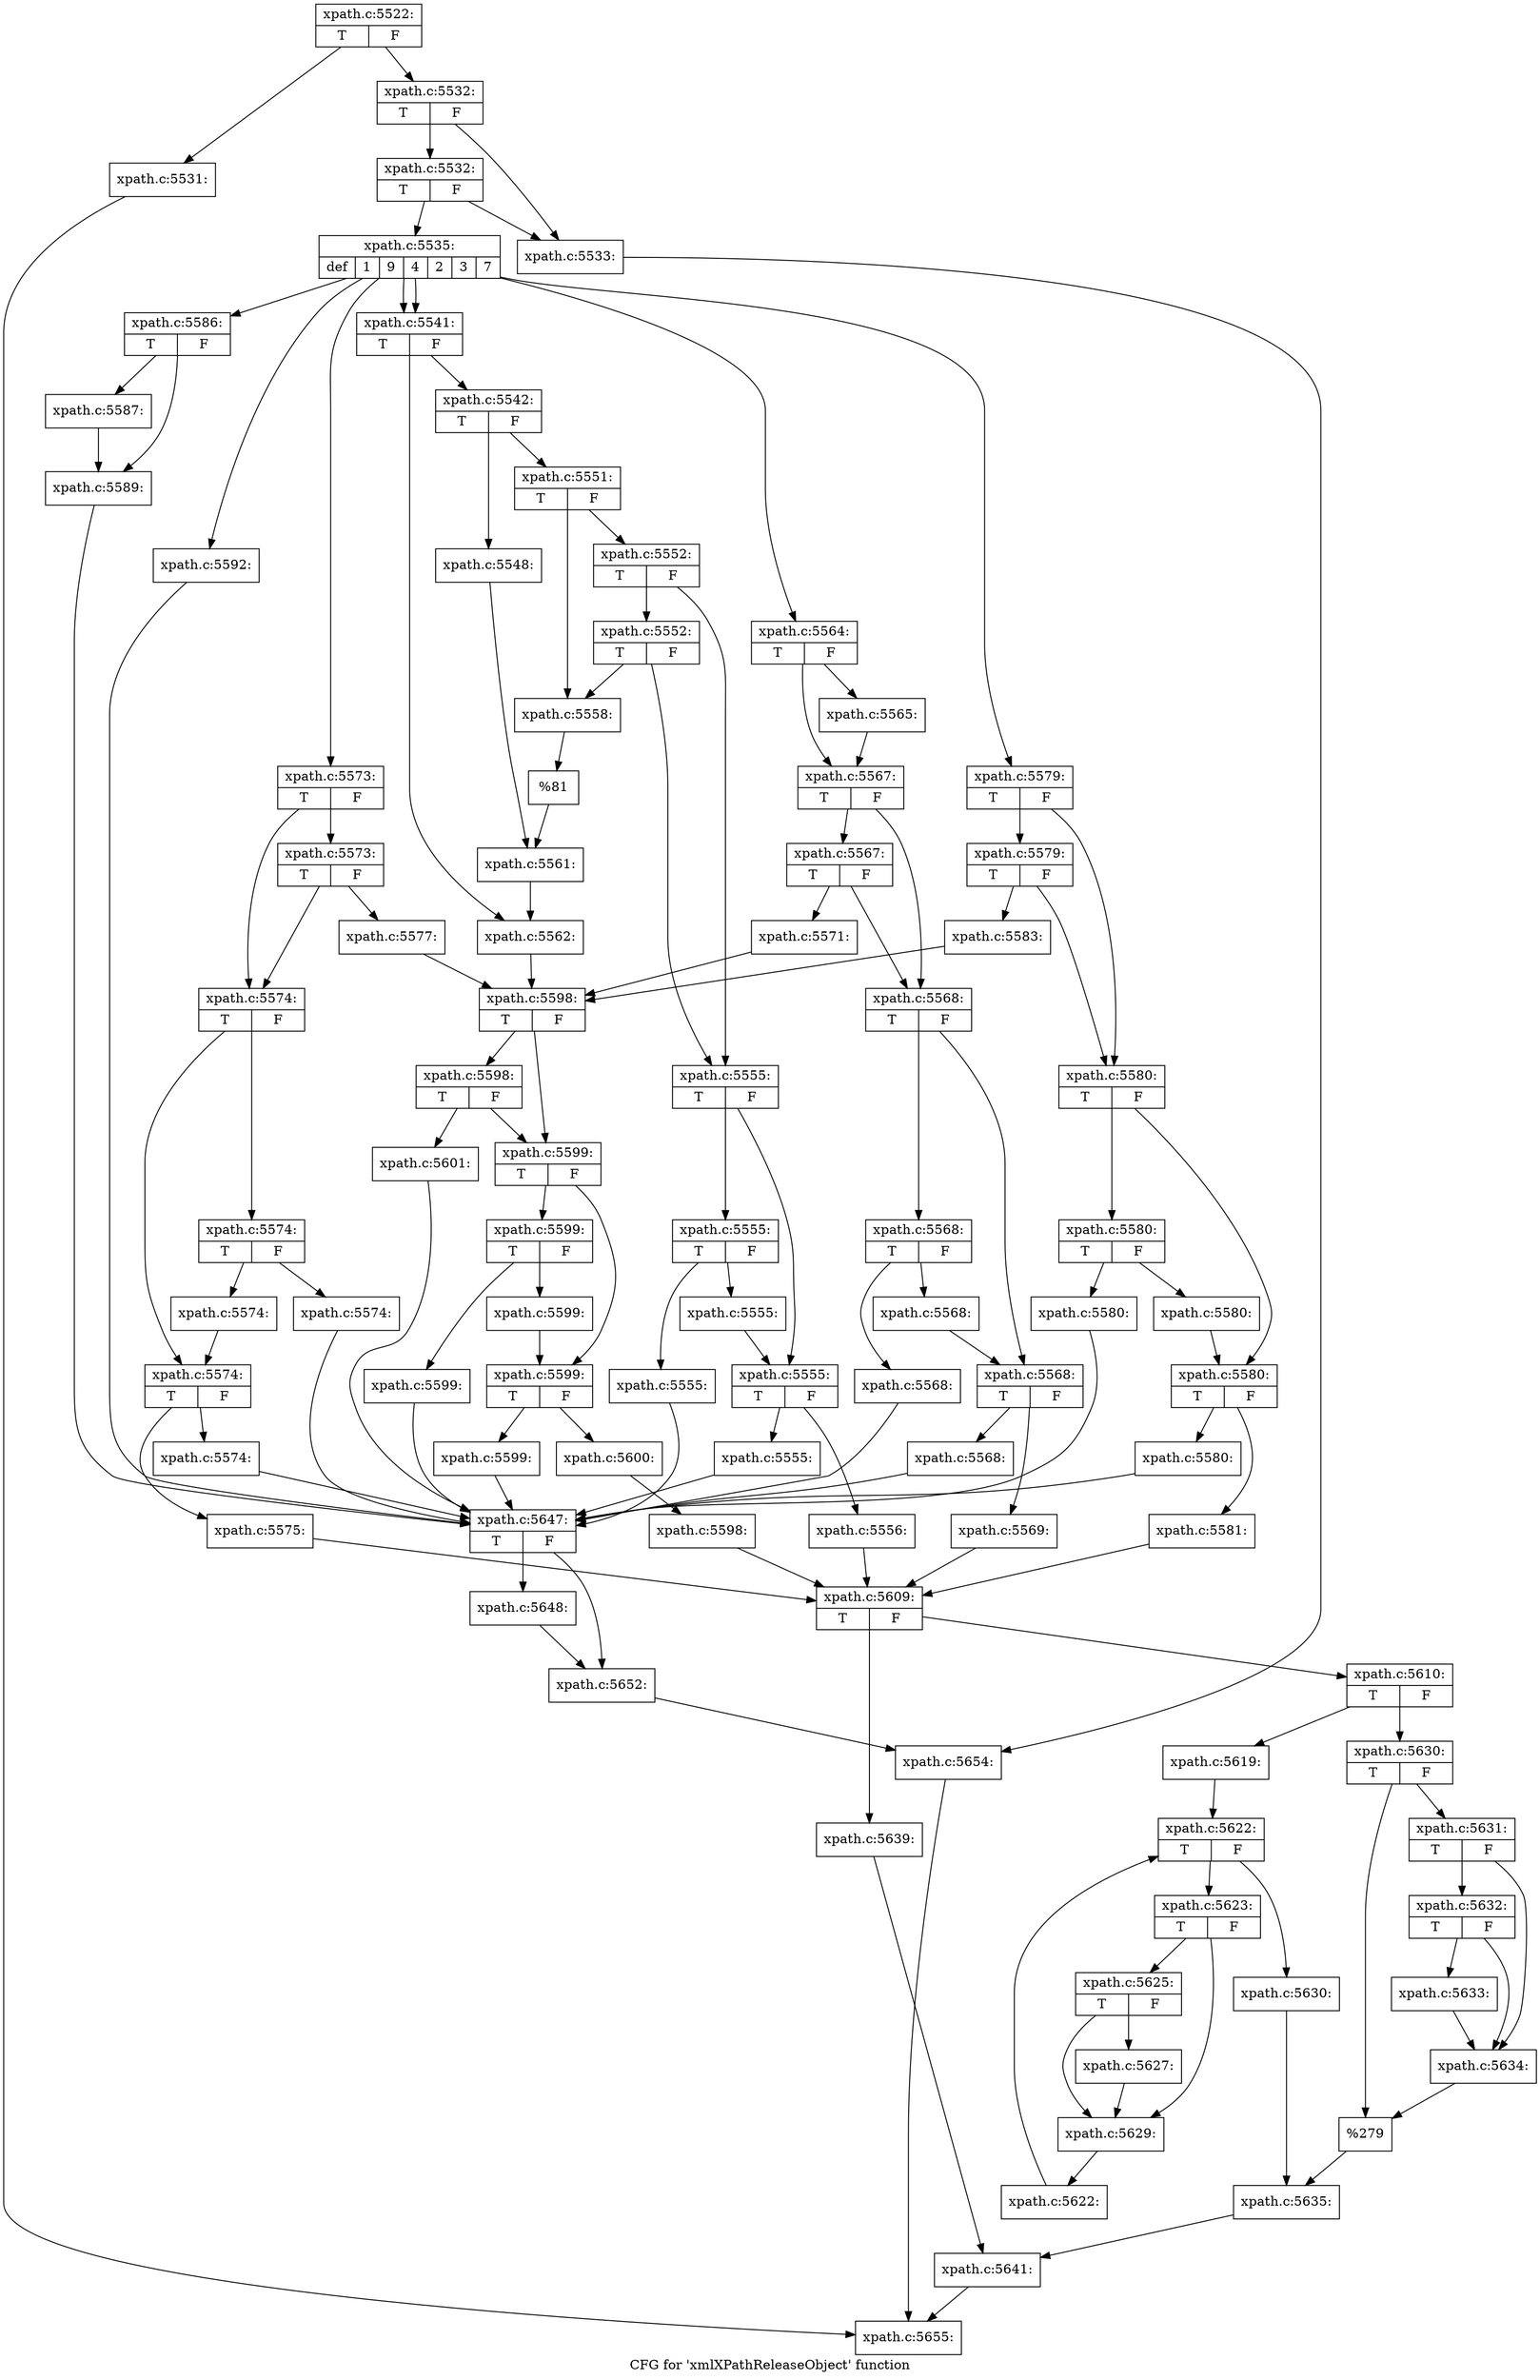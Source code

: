 digraph "CFG for 'xmlXPathReleaseObject' function" {
	label="CFG for 'xmlXPathReleaseObject' function";

	Node0x4d68920 [shape=record,label="{xpath.c:5522:|{<s0>T|<s1>F}}"];
	Node0x4d68920 -> Node0x4d68ce0;
	Node0x4d68920 -> Node0x4d68d30;
	Node0x4d68ce0 [shape=record,label="{xpath.c:5531:}"];
	Node0x4d68ce0 -> Node0x4d6c710;
	Node0x4d68d30 [shape=record,label="{xpath.c:5532:|{<s0>T|<s1>F}}"];
	Node0x4d68d30 -> Node0x4d6d130;
	Node0x4d68d30 -> Node0x4d6d220;
	Node0x4d6d220 [shape=record,label="{xpath.c:5532:|{<s0>T|<s1>F}}"];
	Node0x4d6d220 -> Node0x4d6d130;
	Node0x4d6d220 -> Node0x4d6d1d0;
	Node0x4d6d130 [shape=record,label="{xpath.c:5533:}"];
	Node0x4d6d130 -> Node0x4d6d180;
	Node0x4d6d1d0 [shape=record,label="{xpath.c:5535:|{<s0>def|<s1>1|<s2>9|<s3>4|<s4>2|<s5>3|<s6>7}}"];
	Node0x4d6d1d0 -> Node0x4d6e2a0;
	Node0x4d6d1d0 -> Node0x4d6e5e0;
	Node0x4d6d1d0 -> Node0x4d6e5e0;
	Node0x4d6d1d0 -> Node0x4d73070;
	Node0x4d6d1d0 -> Node0x4d751a0;
	Node0x4d6d1d0 -> Node0x4d76b30;
	Node0x4d6d1d0 -> Node0x4d784c0;
	Node0x4d6e5e0 [shape=record,label="{xpath.c:5541:|{<s0>T|<s1>F}}"];
	Node0x4d6e5e0 -> Node0x4d6e6d0;
	Node0x4d6e5e0 -> Node0x4d6e720;
	Node0x4d6e6d0 [shape=record,label="{xpath.c:5542:|{<s0>T|<s1>F}}"];
	Node0x4d6e6d0 -> Node0x4d6ec10;
	Node0x4d6e6d0 -> Node0x4d6ecb0;
	Node0x4d6ec10 [shape=record,label="{xpath.c:5548:}"];
	Node0x4d6ec10 -> Node0x4d6ec60;
	Node0x4d6ecb0 [shape=record,label="{xpath.c:5551:|{<s0>T|<s1>F}}"];
	Node0x4d6ecb0 -> Node0x4d6f930;
	Node0x4d6ecb0 -> Node0x4d6f8e0;
	Node0x4d6f930 [shape=record,label="{xpath.c:5552:|{<s0>T|<s1>F}}"];
	Node0x4d6f930 -> Node0x4d6f840;
	Node0x4d6f930 -> Node0x4d6feb0;
	Node0x4d6feb0 [shape=record,label="{xpath.c:5552:|{<s0>T|<s1>F}}"];
	Node0x4d6feb0 -> Node0x4d6f840;
	Node0x4d6feb0 -> Node0x4d6f8e0;
	Node0x4d6f840 [shape=record,label="{xpath.c:5555:|{<s0>T|<s1>F}}"];
	Node0x4d6f840 -> Node0x4d70750;
	Node0x4d6f840 -> Node0x4d707a0;
	Node0x4d70750 [shape=record,label="{xpath.c:5555:|{<s0>T|<s1>F}}"];
	Node0x4d70750 -> Node0x46d4ec0;
	Node0x4d70750 -> Node0x4d71380;
	Node0x46d4ec0 [shape=record,label="{xpath.c:5555:}"];
	Node0x46d4ec0 -> Node0x4d71930;
	Node0x4d71380 [shape=record,label="{xpath.c:5555:}"];
	Node0x4d71380 -> Node0x4d707a0;
	Node0x4d707a0 [shape=record,label="{xpath.c:5555:|{<s0>T|<s1>F}}"];
	Node0x4d707a0 -> Node0x4d71410;
	Node0x4d707a0 -> Node0x4d71460;
	Node0x4d71410 [shape=record,label="{xpath.c:5555:}"];
	Node0x4d71410 -> Node0x4d71930;
	Node0x4d71460 [shape=record,label="{xpath.c:5556:}"];
	Node0x4d71460 -> Node0x4d72ad0;
	Node0x4d6f8e0 [shape=record,label="{xpath.c:5558:}"];
	Node0x4d6f8e0 -> Node0x4d6f890;
	Node0x4d6f890 [shape=record,label="{%81}"];
	Node0x4d6f890 -> Node0x4d6ec60;
	Node0x4d6ec60 [shape=record,label="{xpath.c:5561:}"];
	Node0x4d6ec60 -> Node0x4d6e720;
	Node0x4d6e720 [shape=record,label="{xpath.c:5562:}"];
	Node0x4d6e720 -> Node0x4d6e090;
	Node0x4d73070 [shape=record,label="{xpath.c:5564:|{<s0>T|<s1>F}}"];
	Node0x4d73070 -> Node0x4d73120;
	Node0x4d73070 -> Node0x4d73170;
	Node0x4d73120 [shape=record,label="{xpath.c:5565:}"];
	Node0x4d73120 -> Node0x4d73170;
	Node0x4d73170 [shape=record,label="{xpath.c:5567:|{<s0>T|<s1>F}}"];
	Node0x4d73170 -> Node0x4d738c0;
	Node0x4d73170 -> Node0x4d73960;
	Node0x4d73960 [shape=record,label="{xpath.c:5567:|{<s0>T|<s1>F}}"];
	Node0x4d73960 -> Node0x4d738c0;
	Node0x4d73960 -> Node0x4d73910;
	Node0x4d738c0 [shape=record,label="{xpath.c:5568:|{<s0>T|<s1>F}}"];
	Node0x4d738c0 -> Node0x4d741e0;
	Node0x4d738c0 -> Node0x4d74230;
	Node0x4d741e0 [shape=record,label="{xpath.c:5568:|{<s0>T|<s1>F}}"];
	Node0x4d741e0 -> Node0x4d74700;
	Node0x4d741e0 -> Node0x4d74750;
	Node0x4d74700 [shape=record,label="{xpath.c:5568:}"];
	Node0x4d74700 -> Node0x4d71930;
	Node0x4d74750 [shape=record,label="{xpath.c:5568:}"];
	Node0x4d74750 -> Node0x4d74230;
	Node0x4d74230 [shape=record,label="{xpath.c:5568:|{<s0>T|<s1>F}}"];
	Node0x4d74230 -> Node0x4d74b30;
	Node0x4d74230 -> Node0x4d74b80;
	Node0x4d74b30 [shape=record,label="{xpath.c:5568:}"];
	Node0x4d74b30 -> Node0x4d71930;
	Node0x4d74b80 [shape=record,label="{xpath.c:5569:}"];
	Node0x4d74b80 -> Node0x4d72ad0;
	Node0x4d73910 [shape=record,label="{xpath.c:5571:}"];
	Node0x4d73910 -> Node0x4d6e090;
	Node0x4d751a0 [shape=record,label="{xpath.c:5573:|{<s0>T|<s1>F}}"];
	Node0x4d751a0 -> Node0x4d75250;
	Node0x4d751a0 -> Node0x4d752f0;
	Node0x4d752f0 [shape=record,label="{xpath.c:5573:|{<s0>T|<s1>F}}"];
	Node0x4d752f0 -> Node0x4d75250;
	Node0x4d752f0 -> Node0x4d752a0;
	Node0x4d75250 [shape=record,label="{xpath.c:5574:|{<s0>T|<s1>F}}"];
	Node0x4d75250 -> Node0x4d75b70;
	Node0x4d75250 -> Node0x4d75bc0;
	Node0x4d75b70 [shape=record,label="{xpath.c:5574:|{<s0>T|<s1>F}}"];
	Node0x4d75b70 -> Node0x4d76090;
	Node0x4d75b70 -> Node0x4d760e0;
	Node0x4d76090 [shape=record,label="{xpath.c:5574:}"];
	Node0x4d76090 -> Node0x4d71930;
	Node0x4d760e0 [shape=record,label="{xpath.c:5574:}"];
	Node0x4d760e0 -> Node0x4d75bc0;
	Node0x4d75bc0 [shape=record,label="{xpath.c:5574:|{<s0>T|<s1>F}}"];
	Node0x4d75bc0 -> Node0x4d764c0;
	Node0x4d75bc0 -> Node0x4d76510;
	Node0x4d764c0 [shape=record,label="{xpath.c:5574:}"];
	Node0x4d764c0 -> Node0x4d71930;
	Node0x4d76510 [shape=record,label="{xpath.c:5575:}"];
	Node0x4d76510 -> Node0x4d72ad0;
	Node0x4d752a0 [shape=record,label="{xpath.c:5577:}"];
	Node0x4d752a0 -> Node0x4d6e090;
	Node0x4d76b30 [shape=record,label="{xpath.c:5579:|{<s0>T|<s1>F}}"];
	Node0x4d76b30 -> Node0x4d76be0;
	Node0x4d76b30 -> Node0x4d76c80;
	Node0x4d76c80 [shape=record,label="{xpath.c:5579:|{<s0>T|<s1>F}}"];
	Node0x4d76c80 -> Node0x4d76be0;
	Node0x4d76c80 -> Node0x4d76c30;
	Node0x4d76be0 [shape=record,label="{xpath.c:5580:|{<s0>T|<s1>F}}"];
	Node0x4d76be0 -> Node0x4d77500;
	Node0x4d76be0 -> Node0x4d77550;
	Node0x4d77500 [shape=record,label="{xpath.c:5580:|{<s0>T|<s1>F}}"];
	Node0x4d77500 -> Node0x4d77a20;
	Node0x4d77500 -> Node0x4d77a70;
	Node0x4d77a20 [shape=record,label="{xpath.c:5580:}"];
	Node0x4d77a20 -> Node0x4d71930;
	Node0x4d77a70 [shape=record,label="{xpath.c:5580:}"];
	Node0x4d77a70 -> Node0x4d77550;
	Node0x4d77550 [shape=record,label="{xpath.c:5580:|{<s0>T|<s1>F}}"];
	Node0x4d77550 -> Node0x4d77e50;
	Node0x4d77550 -> Node0x4d77ea0;
	Node0x4d77e50 [shape=record,label="{xpath.c:5580:}"];
	Node0x4d77e50 -> Node0x4d71930;
	Node0x4d77ea0 [shape=record,label="{xpath.c:5581:}"];
	Node0x4d77ea0 -> Node0x4d72ad0;
	Node0x4d76c30 [shape=record,label="{xpath.c:5583:}"];
	Node0x4d76c30 -> Node0x4d6e090;
	Node0x4d784c0 [shape=record,label="{xpath.c:5586:|{<s0>T|<s1>F}}"];
	Node0x4d784c0 -> Node0x4d78570;
	Node0x4d784c0 -> Node0x4d785c0;
	Node0x4d78570 [shape=record,label="{xpath.c:5587:}"];
	Node0x4d78570 -> Node0x4d785c0;
	Node0x4d785c0 [shape=record,label="{xpath.c:5589:}"];
	Node0x4d785c0 -> Node0x4d71930;
	Node0x4d6e2a0 [shape=record,label="{xpath.c:5592:}"];
	Node0x4d6e2a0 -> Node0x4d71930;
	Node0x4d6e090 [shape=record,label="{xpath.c:5598:|{<s0>T|<s1>F}}"];
	Node0x4d6e090 -> Node0x4d78f20;
	Node0x4d6e090 -> Node0x4d79010;
	Node0x4d79010 [shape=record,label="{xpath.c:5598:|{<s0>T|<s1>F}}"];
	Node0x4d79010 -> Node0x4d78f20;
	Node0x4d79010 -> Node0x4d78fc0;
	Node0x4d78f20 [shape=record,label="{xpath.c:5599:|{<s0>T|<s1>F}}"];
	Node0x4d78f20 -> Node0x4d79910;
	Node0x4d78f20 -> Node0x4d79960;
	Node0x4d79910 [shape=record,label="{xpath.c:5599:|{<s0>T|<s1>F}}"];
	Node0x4d79910 -> Node0x4d79eb0;
	Node0x4d79910 -> Node0x4d79f00;
	Node0x4d79eb0 [shape=record,label="{xpath.c:5599:}"];
	Node0x4d79eb0 -> Node0x4d71930;
	Node0x4d79f00 [shape=record,label="{xpath.c:5599:}"];
	Node0x4d79f00 -> Node0x4d79960;
	Node0x4d79960 [shape=record,label="{xpath.c:5599:|{<s0>T|<s1>F}}"];
	Node0x4d79960 -> Node0x4d7a320;
	Node0x4d79960 -> Node0x4d7a370;
	Node0x4d7a320 [shape=record,label="{xpath.c:5599:}"];
	Node0x4d7a320 -> Node0x4d71930;
	Node0x4d7a370 [shape=record,label="{xpath.c:5600:}"];
	Node0x4d7a370 -> Node0x4d78f70;
	Node0x4d78fc0 [shape=record,label="{xpath.c:5601:}"];
	Node0x4d78fc0 -> Node0x4d71930;
	Node0x4d78f70 [shape=record,label="{xpath.c:5598:}"];
	Node0x4d78f70 -> Node0x4d72ad0;
	Node0x4d72ad0 [shape=record,label="{xpath.c:5609:|{<s0>T|<s1>F}}"];
	Node0x4d72ad0 -> Node0x4d7aa60;
	Node0x4d72ad0 -> Node0x4d7ab00;
	Node0x4d7aa60 [shape=record,label="{xpath.c:5610:|{<s0>T|<s1>F}}"];
	Node0x4d7aa60 -> Node0x4d7b4a0;
	Node0x4d7aa60 -> Node0x4d7b540;
	Node0x4d7b4a0 [shape=record,label="{xpath.c:5619:}"];
	Node0x4d7b4a0 -> Node0x4d7c100;
	Node0x4d7c100 [shape=record,label="{xpath.c:5622:|{<s0>T|<s1>F}}"];
	Node0x4d7c100 -> Node0x4d7c380;
	Node0x4d7c100 -> Node0x4d7bf60;
	Node0x4d7c380 [shape=record,label="{xpath.c:5623:|{<s0>T|<s1>F}}"];
	Node0x4d7c380 -> Node0x4d7cc90;
	Node0x4d7c380 -> Node0x4d7cc40;
	Node0x4d7cc90 [shape=record,label="{xpath.c:5625:|{<s0>T|<s1>F}}"];
	Node0x4d7cc90 -> Node0x4d7cbf0;
	Node0x4d7cc90 -> Node0x4d7cc40;
	Node0x4d7cbf0 [shape=record,label="{xpath.c:5627:}"];
	Node0x4d7cbf0 -> Node0x4d7cc40;
	Node0x4d7cc40 [shape=record,label="{xpath.c:5629:}"];
	Node0x4d7cc40 -> Node0x4d7c2f0;
	Node0x4d7c2f0 [shape=record,label="{xpath.c:5622:}"];
	Node0x4d7c2f0 -> Node0x4d7c100;
	Node0x4d7bf60 [shape=record,label="{xpath.c:5630:}"];
	Node0x4d7bf60 -> Node0x4d7b4f0;
	Node0x4d7b540 [shape=record,label="{xpath.c:5630:|{<s0>T|<s1>F}}"];
	Node0x4d7b540 -> Node0x4d7da20;
	Node0x4d7b540 -> Node0x4d7da70;
	Node0x4d7da20 [shape=record,label="{xpath.c:5631:|{<s0>T|<s1>F}}"];
	Node0x4d7da20 -> Node0x4d7e000;
	Node0x4d7da20 -> Node0x4d7dfb0;
	Node0x4d7e000 [shape=record,label="{xpath.c:5632:|{<s0>T|<s1>F}}"];
	Node0x4d7e000 -> Node0x4d7df60;
	Node0x4d7e000 -> Node0x4d7dfb0;
	Node0x4d7df60 [shape=record,label="{xpath.c:5633:}"];
	Node0x4d7df60 -> Node0x4d7dfb0;
	Node0x4d7dfb0 [shape=record,label="{xpath.c:5634:}"];
	Node0x4d7dfb0 -> Node0x4d7da70;
	Node0x4d7da70 [shape=record,label="{%279}"];
	Node0x4d7da70 -> Node0x4d7b4f0;
	Node0x4d7b4f0 [shape=record,label="{xpath.c:5635:}"];
	Node0x4d7b4f0 -> Node0x4d7aab0;
	Node0x4d7ab00 [shape=record,label="{xpath.c:5639:}"];
	Node0x4d7ab00 -> Node0x4d7aab0;
	Node0x4d7aab0 [shape=record,label="{xpath.c:5641:}"];
	Node0x4d7aab0 -> Node0x4d6c710;
	Node0x4d71930 [shape=record,label="{xpath.c:5647:|{<s0>T|<s1>F}}"];
	Node0x4d71930 -> Node0x4d7fca0;
	Node0x4d71930 -> Node0x4d7fcf0;
	Node0x4d7fca0 [shape=record,label="{xpath.c:5648:}"];
	Node0x4d7fca0 -> Node0x4d7fcf0;
	Node0x4d7fcf0 [shape=record,label="{xpath.c:5652:}"];
	Node0x4d7fcf0 -> Node0x4d6d180;
	Node0x4d6d180 [shape=record,label="{xpath.c:5654:}"];
	Node0x4d6d180 -> Node0x4d6c710;
	Node0x4d6c710 [shape=record,label="{xpath.c:5655:}"];
}
